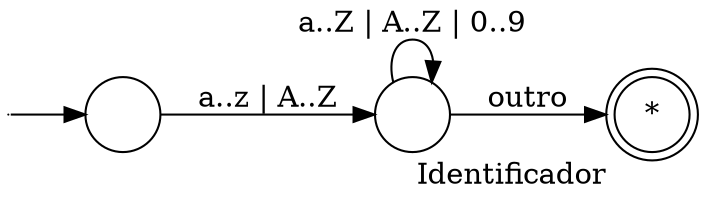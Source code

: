 digraph Identificador
{

  rankdir = LR;

  /* Entities */
  EstadoInicial [label="", shape=point, width=0];
  Inicio [label="", shape=circle];
  letra [label="", shape=circle];
  Final [label="*", shape=doublecircle, xlabel="Identificador"];

  /* Relationships */
  EstadoInicial -> Inicio;
  Inicio -> letra [label="a..z | A..Z"];
  letra -> letra [label="a..Z | A..Z | 0..9"];
  letra -> Final [label="outro"];
}
